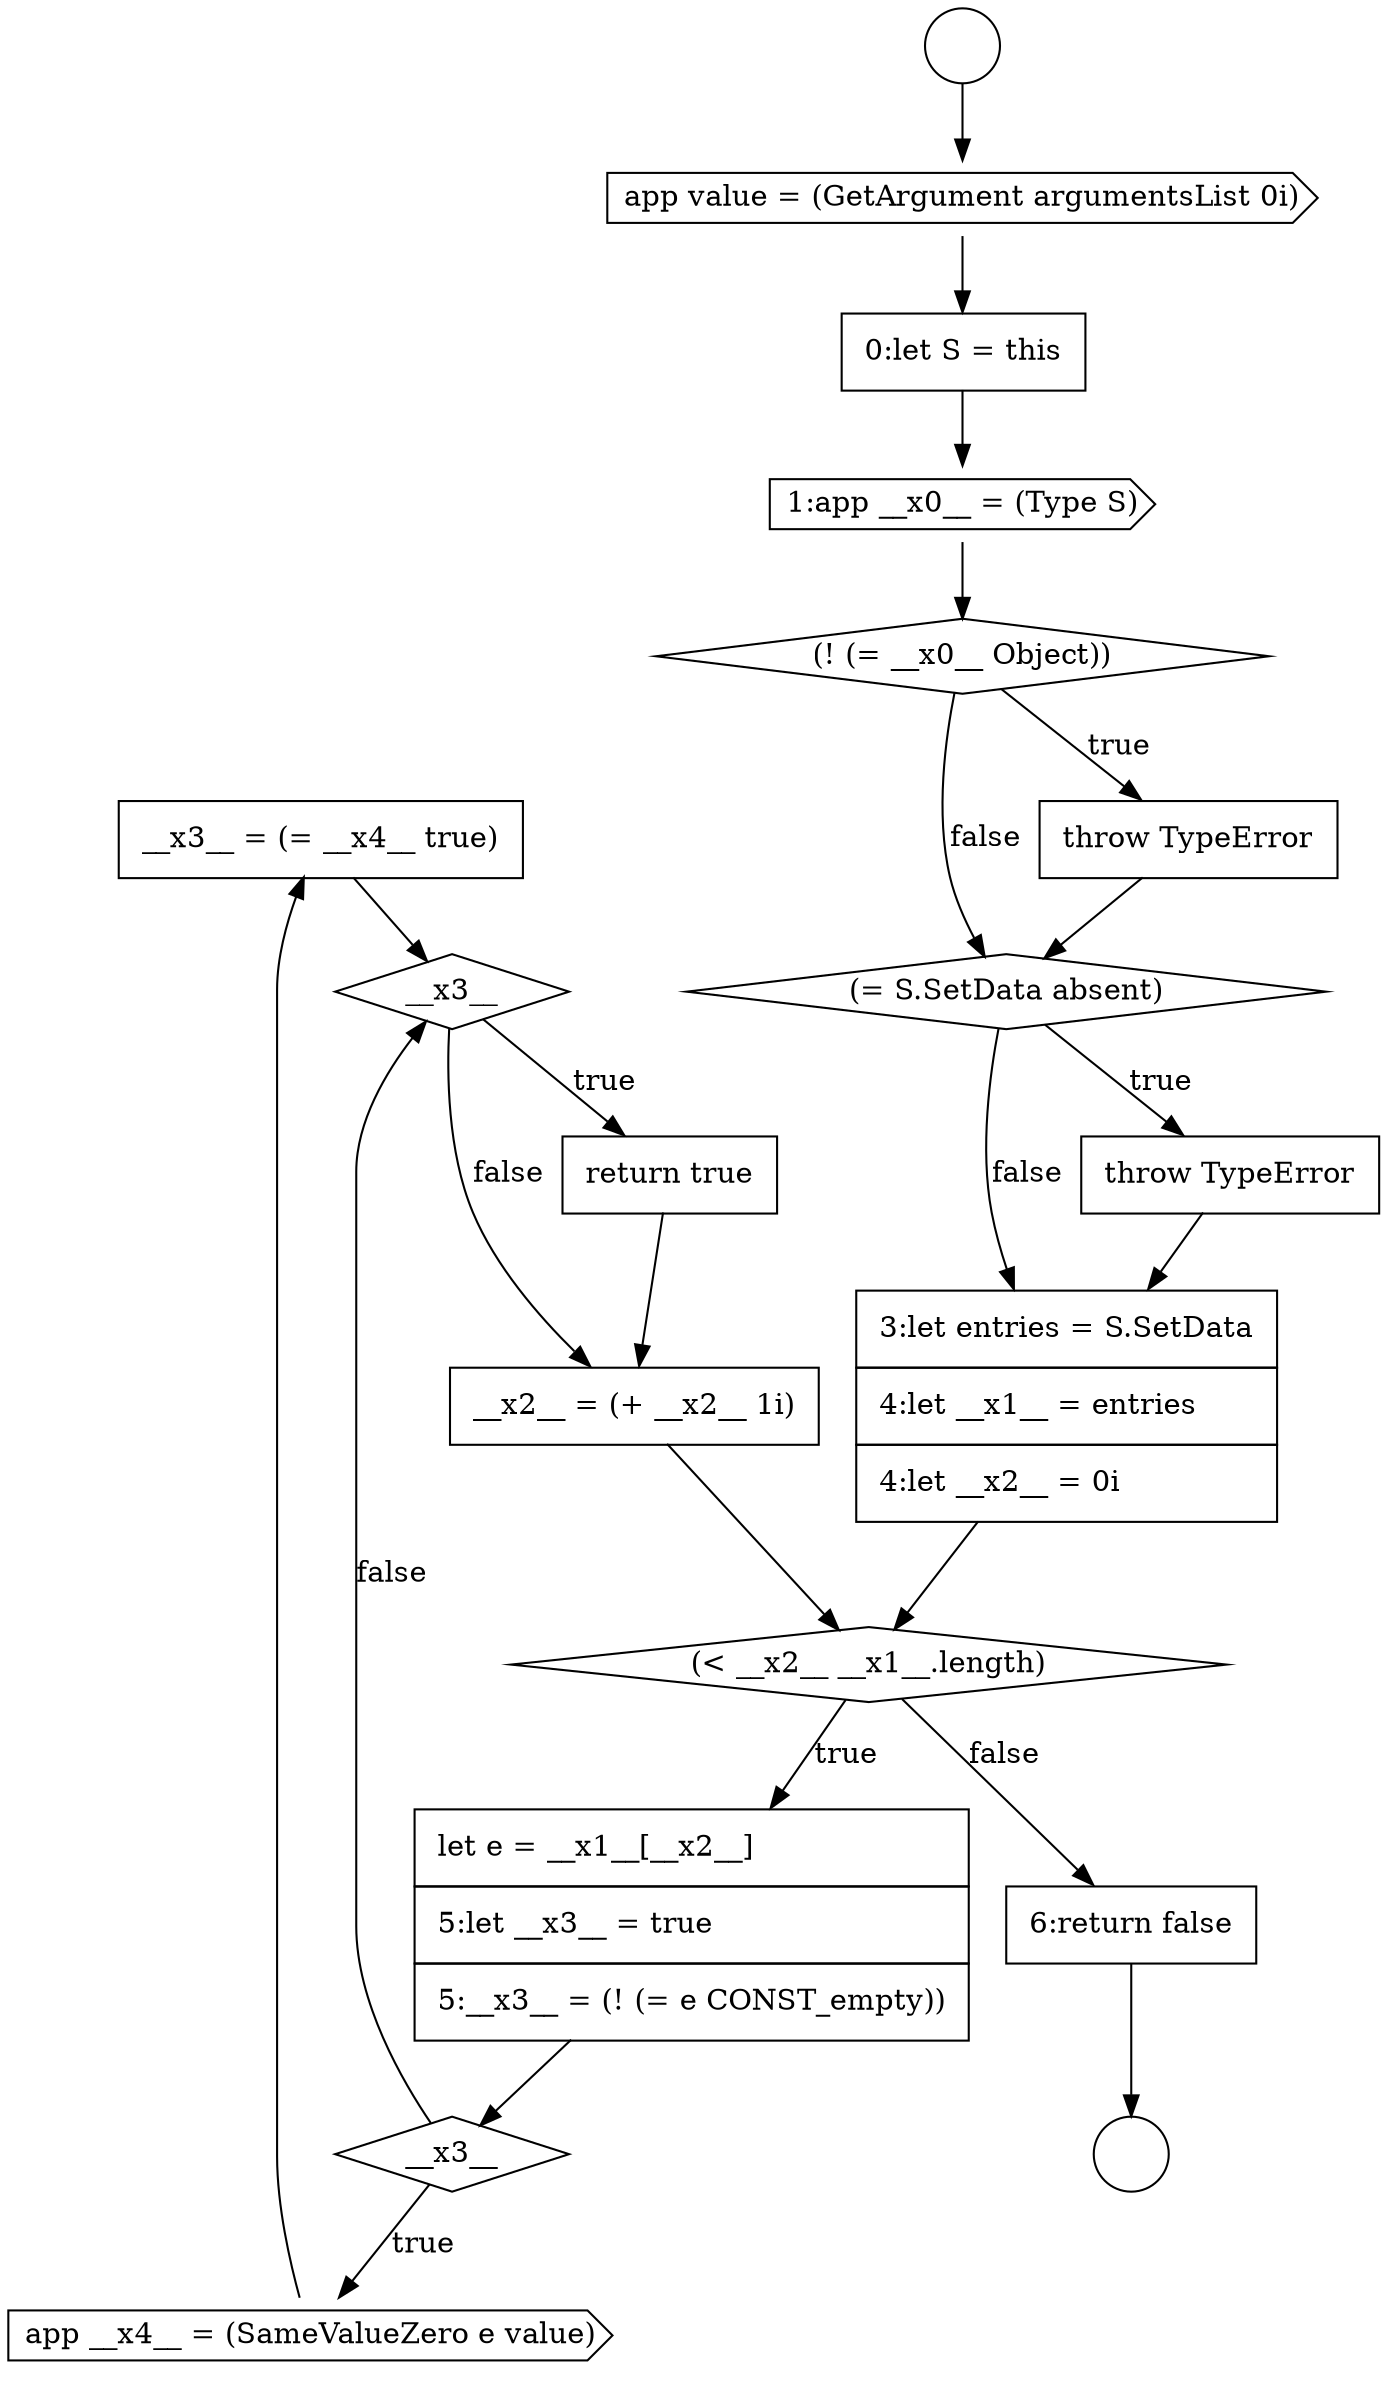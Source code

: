 digraph {
  node14912 [shape=none, margin=0, label=<<font color="black">
    <table border="0" cellborder="1" cellspacing="0" cellpadding="10">
      <tr><td align="left">__x3__ = (= __x4__ true)</td></tr>
    </table>
  </font>> color="black" fillcolor="white" style=filled]
  node14905 [shape=diamond, label=<<font color="black">(= S.SetData absent)</font>> color="black" fillcolor="white" style=filled]
  node14909 [shape=none, margin=0, label=<<font color="black">
    <table border="0" cellborder="1" cellspacing="0" cellpadding="10">
      <tr><td align="left">let e = __x1__[__x2__]</td></tr>
      <tr><td align="left">5:let __x3__ = true</td></tr>
      <tr><td align="left">5:__x3__ = (! (= e CONST_empty))</td></tr>
    </table>
  </font>> color="black" fillcolor="white" style=filled]
  node14900 [shape=cds, label=<<font color="black">app value = (GetArgument argumentsList 0i)</font>> color="black" fillcolor="white" style=filled]
  node14908 [shape=diamond, label=<<font color="black">(&lt; __x2__ __x1__.length)</font>> color="black" fillcolor="white" style=filled]
  node14914 [shape=none, margin=0, label=<<font color="black">
    <table border="0" cellborder="1" cellspacing="0" cellpadding="10">
      <tr><td align="left">return true</td></tr>
    </table>
  </font>> color="black" fillcolor="white" style=filled]
  node14915 [shape=none, margin=0, label=<<font color="black">
    <table border="0" cellborder="1" cellspacing="0" cellpadding="10">
      <tr><td align="left">__x2__ = (+ __x2__ 1i)</td></tr>
    </table>
  </font>> color="black" fillcolor="white" style=filled]
  node14898 [shape=circle label=" " color="black" fillcolor="white" style=filled]
  node14902 [shape=cds, label=<<font color="black">1:app __x0__ = (Type S)</font>> color="black" fillcolor="white" style=filled]
  node14906 [shape=none, margin=0, label=<<font color="black">
    <table border="0" cellborder="1" cellspacing="0" cellpadding="10">
      <tr><td align="left">throw TypeError</td></tr>
    </table>
  </font>> color="black" fillcolor="white" style=filled]
  node14916 [shape=none, margin=0, label=<<font color="black">
    <table border="0" cellborder="1" cellspacing="0" cellpadding="10">
      <tr><td align="left">6:return false</td></tr>
    </table>
  </font>> color="black" fillcolor="white" style=filled]
  node14903 [shape=diamond, label=<<font color="black">(! (= __x0__ Object))</font>> color="black" fillcolor="white" style=filled]
  node14899 [shape=circle label=" " color="black" fillcolor="white" style=filled]
  node14913 [shape=diamond, label=<<font color="black">__x3__</font>> color="black" fillcolor="white" style=filled]
  node14904 [shape=none, margin=0, label=<<font color="black">
    <table border="0" cellborder="1" cellspacing="0" cellpadding="10">
      <tr><td align="left">throw TypeError</td></tr>
    </table>
  </font>> color="black" fillcolor="white" style=filled]
  node14911 [shape=cds, label=<<font color="black">app __x4__ = (SameValueZero e value)</font>> color="black" fillcolor="white" style=filled]
  node14901 [shape=none, margin=0, label=<<font color="black">
    <table border="0" cellborder="1" cellspacing="0" cellpadding="10">
      <tr><td align="left">0:let S = this</td></tr>
    </table>
  </font>> color="black" fillcolor="white" style=filled]
  node14907 [shape=none, margin=0, label=<<font color="black">
    <table border="0" cellborder="1" cellspacing="0" cellpadding="10">
      <tr><td align="left">3:let entries = S.SetData</td></tr>
      <tr><td align="left">4:let __x1__ = entries</td></tr>
      <tr><td align="left">4:let __x2__ = 0i</td></tr>
    </table>
  </font>> color="black" fillcolor="white" style=filled]
  node14910 [shape=diamond, label=<<font color="black">__x3__</font>> color="black" fillcolor="white" style=filled]
  node14915 -> node14908 [ color="black"]
  node14907 -> node14908 [ color="black"]
  node14910 -> node14911 [label=<<font color="black">true</font>> color="black"]
  node14910 -> node14913 [label=<<font color="black">false</font>> color="black"]
  node14906 -> node14907 [ color="black"]
  node14901 -> node14902 [ color="black"]
  node14900 -> node14901 [ color="black"]
  node14905 -> node14906 [label=<<font color="black">true</font>> color="black"]
  node14905 -> node14907 [label=<<font color="black">false</font>> color="black"]
  node14914 -> node14915 [ color="black"]
  node14911 -> node14912 [ color="black"]
  node14909 -> node14910 [ color="black"]
  node14904 -> node14905 [ color="black"]
  node14902 -> node14903 [ color="black"]
  node14908 -> node14909 [label=<<font color="black">true</font>> color="black"]
  node14908 -> node14916 [label=<<font color="black">false</font>> color="black"]
  node14916 -> node14899 [ color="black"]
  node14898 -> node14900 [ color="black"]
  node14912 -> node14913 [ color="black"]
  node14913 -> node14914 [label=<<font color="black">true</font>> color="black"]
  node14913 -> node14915 [label=<<font color="black">false</font>> color="black"]
  node14903 -> node14904 [label=<<font color="black">true</font>> color="black"]
  node14903 -> node14905 [label=<<font color="black">false</font>> color="black"]
}
